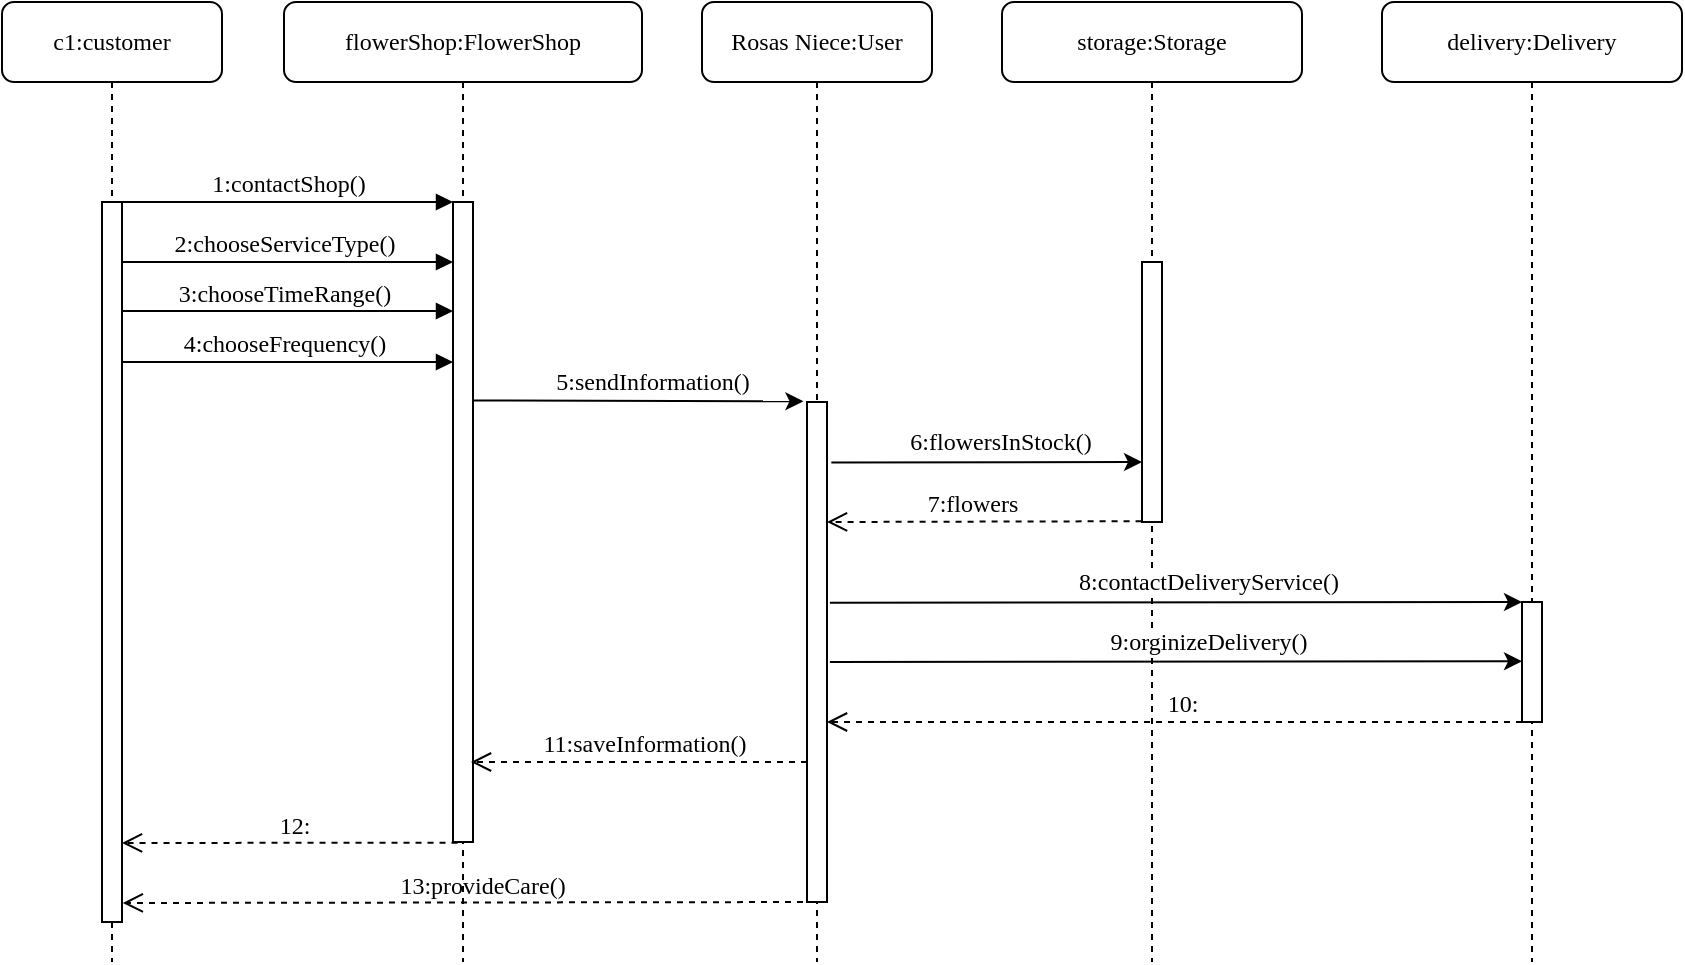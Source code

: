 <mxfile version="24.8.3">
  <diagram name="Page-1" id="13e1069c-82ec-6db2-03f1-153e76fe0fe0">
    <mxGraphModel grid="1" page="1" gridSize="10" guides="1" tooltips="1" connect="1" arrows="1" fold="1" pageScale="1" pageWidth="1100" pageHeight="850" background="none" math="0" shadow="0">
      <root>
        <mxCell id="0" />
        <mxCell id="1" parent="0" />
        <mxCell id="7baba1c4bc27f4b0-2" value="flowerShop:FlowerShop" style="shape=umlLifeline;perimeter=lifelinePerimeter;whiteSpace=wrap;html=1;container=1;collapsible=0;recursiveResize=0;outlineConnect=0;rounded=1;shadow=0;comic=0;labelBackgroundColor=none;strokeWidth=1;fontFamily=Verdana;fontSize=12;align=center;" vertex="1" parent="1">
          <mxGeometry x="241" y="80" width="179" height="480" as="geometry" />
        </mxCell>
        <mxCell id="7baba1c4bc27f4b0-10" value="" style="html=1;points=[];perimeter=orthogonalPerimeter;rounded=0;shadow=0;comic=0;labelBackgroundColor=none;strokeWidth=1;fontFamily=Verdana;fontSize=12;align=center;" vertex="1" parent="7baba1c4bc27f4b0-2">
          <mxGeometry x="84.5" y="100" width="10" height="320" as="geometry" />
        </mxCell>
        <mxCell id="_VDTY8d82yGGQfiRo4SU-3" value="2:chooseServiceType()" style="html=1;verticalAlign=bottom;endArrow=block;labelBackgroundColor=none;fontFamily=Verdana;fontSize=12;edgeStyle=elbowEdgeStyle;elbow=vertical;" edge="1" parent="7baba1c4bc27f4b0-2" source="7baba1c4bc27f4b0-8">
          <mxGeometry x="0.003" relative="1" as="geometry">
            <mxPoint x="-81" y="130" as="sourcePoint" />
            <mxPoint x="84.5" y="130" as="targetPoint" />
            <mxPoint as="offset" />
            <Array as="points">
              <mxPoint x="84.5" y="130" />
            </Array>
          </mxGeometry>
        </mxCell>
        <mxCell id="_VDTY8d82yGGQfiRo4SU-4" value="3:chooseTimeRange()" style="html=1;verticalAlign=bottom;endArrow=block;entryX=0;entryY=0;labelBackgroundColor=none;fontFamily=Verdana;fontSize=12;edgeStyle=elbowEdgeStyle;elbow=vertical;" edge="1" parent="7baba1c4bc27f4b0-2" source="7baba1c4bc27f4b0-8">
          <mxGeometry x="0.006" relative="1" as="geometry">
            <mxPoint x="-76.5" y="154.67" as="sourcePoint" />
            <mxPoint x="84.5" y="154.67" as="targetPoint" />
            <mxPoint as="offset" />
          </mxGeometry>
        </mxCell>
        <mxCell id="_VDTY8d82yGGQfiRo4SU-5" value="4:chooseFrequency()" style="html=1;verticalAlign=bottom;endArrow=block;entryX=0;entryY=0;labelBackgroundColor=none;fontFamily=Verdana;fontSize=12;edgeStyle=elbowEdgeStyle;elbow=vertical;" edge="1" parent="7baba1c4bc27f4b0-2" source="7baba1c4bc27f4b0-8">
          <mxGeometry x="0.003" relative="1" as="geometry">
            <mxPoint x="-76.5" y="180" as="sourcePoint" />
            <mxPoint x="84.5" y="180" as="targetPoint" />
            <mxPoint as="offset" />
          </mxGeometry>
        </mxCell>
        <mxCell id="YUjnZdsv4CkuaMLglvtT-24" value="" style="endArrow=classic;html=1;rounded=0;entryX=-0.143;entryY=0;entryDx=0;entryDy=0;entryPerimeter=0;exitX=0.955;exitY=0.31;exitDx=0;exitDy=0;exitPerimeter=0;" edge="1" parent="7baba1c4bc27f4b0-2" source="7baba1c4bc27f4b0-10">
          <mxGeometry width="50" height="50" relative="1" as="geometry">
            <mxPoint x="99" y="200" as="sourcePoint" />
            <mxPoint x="259.71" y="199.67" as="targetPoint" />
          </mxGeometry>
        </mxCell>
        <mxCell id="YUjnZdsv4CkuaMLglvtT-25" value="&lt;font style=&quot;font-size: 12px;&quot; face=&quot;Verdana&quot;&gt;5:&lt;font style=&quot;font-size: 12px;&quot;&gt;sendInformation&lt;/font&gt;()&lt;/font&gt;" style="edgeLabel;html=1;align=center;verticalAlign=middle;resizable=0;points=[];" connectable="0" vertex="1" parent="YUjnZdsv4CkuaMLglvtT-24">
          <mxGeometry x="0.089" relative="1" as="geometry">
            <mxPoint y="-10" as="offset" />
          </mxGeometry>
        </mxCell>
        <mxCell id="7baba1c4bc27f4b0-3" value="Rosas Niece:User" style="shape=umlLifeline;perimeter=lifelinePerimeter;whiteSpace=wrap;html=1;container=1;collapsible=0;recursiveResize=0;outlineConnect=0;rounded=1;shadow=0;comic=0;labelBackgroundColor=none;strokeWidth=1;fontFamily=Verdana;fontSize=12;align=center;" vertex="1" parent="1">
          <mxGeometry x="450" y="80" width="115" height="480" as="geometry" />
        </mxCell>
        <mxCell id="7baba1c4bc27f4b0-13" value="" style="html=1;points=[];perimeter=orthogonalPerimeter;rounded=0;shadow=0;comic=0;labelBackgroundColor=none;strokeWidth=1;fontFamily=Verdana;fontSize=12;align=center;" vertex="1" parent="7baba1c4bc27f4b0-3">
          <mxGeometry x="52.5" y="200" width="10" height="250" as="geometry" />
        </mxCell>
        <mxCell id="_VDTY8d82yGGQfiRo4SU-11" value="&lt;font style=&quot;font-size: 12px;&quot;&gt;7:flowers&lt;/font&gt;" style="html=1;verticalAlign=bottom;endArrow=open;dashed=1;endSize=8;labelBackgroundColor=none;fontFamily=Verdana;fontSize=12;edgeStyle=elbowEdgeStyle;elbow=vertical;exitX=-0.021;exitY=0.997;exitDx=0;exitDy=0;exitPerimeter=0;" edge="1" parent="7baba1c4bc27f4b0-3" source="7baba1c4bc27f4b0-16">
          <mxGeometry x="0.086" relative="1" as="geometry">
            <mxPoint x="62.5" y="260" as="targetPoint" />
            <Array as="points">
              <mxPoint x="94.77" y="260" />
              <mxPoint x="74.77" y="260" />
            </Array>
            <mxPoint x="323.77" y="270.186" as="sourcePoint" />
            <mxPoint as="offset" />
          </mxGeometry>
        </mxCell>
        <mxCell id="YUjnZdsv4CkuaMLglvtT-4" value="10:" style="html=1;verticalAlign=bottom;endArrow=open;dashed=1;endSize=8;labelBackgroundColor=none;fontFamily=Verdana;fontSize=12;edgeStyle=elbowEdgeStyle;elbow=vertical;exitX=0;exitY=1;exitDx=0;exitDy=0;exitPerimeter=0;" edge="1" parent="7baba1c4bc27f4b0-3" source="_VDTY8d82yGGQfiRo4SU-15">
          <mxGeometry x="-0.022" relative="1" as="geometry">
            <mxPoint x="62.5" y="360" as="targetPoint" />
            <Array as="points" />
            <mxPoint x="402.5" y="360.506" as="sourcePoint" />
            <mxPoint as="offset" />
          </mxGeometry>
        </mxCell>
        <mxCell id="_VDTY8d82yGGQfiRo4SU-25" value="11:saveInformation()" style="html=1;verticalAlign=bottom;endArrow=open;dashed=1;endSize=8;labelBackgroundColor=none;fontFamily=Verdana;fontSize=12;edgeStyle=elbowEdgeStyle;elbow=vertical;exitX=0.226;exitY=1.001;exitDx=0;exitDy=0;exitPerimeter=0;" edge="1" parent="7baba1c4bc27f4b0-3">
          <mxGeometry x="-0.024" relative="1" as="geometry">
            <mxPoint x="-115.5" y="380" as="targetPoint" />
            <Array as="points" />
            <mxPoint x="52.5" y="380" as="sourcePoint" />
            <mxPoint as="offset" />
          </mxGeometry>
        </mxCell>
        <mxCell id="7baba1c4bc27f4b0-4" value="storage:Storage" style="shape=umlLifeline;perimeter=lifelinePerimeter;whiteSpace=wrap;html=1;container=1;collapsible=0;recursiveResize=0;outlineConnect=0;rounded=1;shadow=0;comic=0;labelBackgroundColor=none;strokeWidth=1;fontFamily=Verdana;fontSize=12;align=center;" vertex="1" parent="1">
          <mxGeometry x="600" y="80" width="150" height="480" as="geometry" />
        </mxCell>
        <mxCell id="7baba1c4bc27f4b0-16" value="" style="html=1;points=[];perimeter=orthogonalPerimeter;rounded=0;shadow=0;comic=0;labelBackgroundColor=none;strokeWidth=1;fontFamily=Verdana;fontSize=12;align=center;" vertex="1" parent="7baba1c4bc27f4b0-4">
          <mxGeometry x="70" y="130" width="10" height="130" as="geometry" />
        </mxCell>
        <mxCell id="_VDTY8d82yGGQfiRo4SU-18" value="" style="endArrow=classic;html=1;rounded=0;entryX=0;entryY=0;entryDx=0;entryDy=0;entryPerimeter=0;exitX=0.978;exitY=0.4;exitDx=0;exitDy=0;exitPerimeter=0;" edge="1" parent="7baba1c4bc27f4b0-4" target="_VDTY8d82yGGQfiRo4SU-15">
          <mxGeometry width="50" height="50" relative="1" as="geometry">
            <mxPoint x="-86.07" y="300.33" as="sourcePoint" />
            <mxPoint x="80" y="300" as="targetPoint" />
          </mxGeometry>
        </mxCell>
        <mxCell id="_VDTY8d82yGGQfiRo4SU-19" value="&lt;font style=&quot;font-size: 12px;&quot; face=&quot;Verdana&quot;&gt;8:contactDeliveryService()&lt;/font&gt;" style="edgeLabel;html=1;align=center;verticalAlign=middle;resizable=0;points=[];" connectable="0" vertex="1" parent="_VDTY8d82yGGQfiRo4SU-18">
          <mxGeometry x="0.089" relative="1" as="geometry">
            <mxPoint y="-10" as="offset" />
          </mxGeometry>
        </mxCell>
        <mxCell id="_VDTY8d82yGGQfiRo4SU-8" value="" style="endArrow=classic;html=1;rounded=0;entryX=0.032;entryY=0.773;entryDx=0;entryDy=0;entryPerimeter=0;exitX=1.217;exitY=0.121;exitDx=0;exitDy=0;exitPerimeter=0;" edge="1" parent="7baba1c4bc27f4b0-4" source="7baba1c4bc27f4b0-13">
          <mxGeometry width="50" height="50" relative="1" as="geometry">
            <mxPoint x="-80" y="230" as="sourcePoint" />
            <mxPoint x="70.0" y="230" as="targetPoint" />
          </mxGeometry>
        </mxCell>
        <mxCell id="_VDTY8d82yGGQfiRo4SU-9" value="&lt;font style=&quot;font-size: 12px;&quot; face=&quot;Verdana&quot;&gt;6:flowersInStock()&lt;/font&gt;" style="edgeLabel;html=1;align=center;verticalAlign=middle;resizable=0;points=[];" connectable="0" vertex="1" parent="_VDTY8d82yGGQfiRo4SU-8">
          <mxGeometry x="0.089" relative="1" as="geometry">
            <mxPoint y="-10" as="offset" />
          </mxGeometry>
        </mxCell>
        <mxCell id="7baba1c4bc27f4b0-8" value="c1:customer" style="shape=umlLifeline;perimeter=lifelinePerimeter;whiteSpace=wrap;html=1;container=1;collapsible=0;recursiveResize=0;outlineConnect=0;rounded=1;shadow=0;comic=0;labelBackgroundColor=none;strokeWidth=1;fontFamily=Verdana;fontSize=12;align=center;" vertex="1" parent="1">
          <mxGeometry x="100" y="80" width="110" height="480" as="geometry" />
        </mxCell>
        <mxCell id="7baba1c4bc27f4b0-9" value="" style="html=1;points=[];perimeter=orthogonalPerimeter;rounded=0;shadow=0;comic=0;labelBackgroundColor=none;strokeWidth=1;fontFamily=Verdana;fontSize=12;align=center;" vertex="1" parent="7baba1c4bc27f4b0-8">
          <mxGeometry x="50" y="100" width="10" height="360" as="geometry" />
        </mxCell>
        <mxCell id="_VDTY8d82yGGQfiRo4SU-23" value="13:provideCare()" style="html=1;verticalAlign=bottom;endArrow=open;dashed=1;endSize=8;labelBackgroundColor=none;fontFamily=Verdana;fontSize=12;edgeStyle=elbowEdgeStyle;elbow=vertical;exitX=0;exitY=1;exitDx=0;exitDy=0;exitPerimeter=0;entryX=1.04;entryY=0.973;entryDx=0;entryDy=0;entryPerimeter=0;" edge="1" parent="7baba1c4bc27f4b0-8">
          <mxGeometry x="-0.022" relative="1" as="geometry">
            <mxPoint x="60.4" y="451.36" as="targetPoint" />
            <Array as="points" />
            <mxPoint x="412.5" y="450" as="sourcePoint" />
            <mxPoint as="offset" />
          </mxGeometry>
        </mxCell>
        <mxCell id="7baba1c4bc27f4b0-11" value="1:contactShop()" style="html=1;verticalAlign=bottom;endArrow=block;entryX=0;entryY=0;labelBackgroundColor=none;fontFamily=Verdana;fontSize=12;edgeStyle=elbowEdgeStyle;elbow=vertical;" edge="1" parent="1" source="7baba1c4bc27f4b0-9" target="7baba1c4bc27f4b0-10">
          <mxGeometry x="0.003" relative="1" as="geometry">
            <mxPoint x="220" y="190" as="sourcePoint" />
            <mxPoint as="offset" />
          </mxGeometry>
        </mxCell>
        <mxCell id="_VDTY8d82yGGQfiRo4SU-14" value="delivery:Delivery" style="shape=umlLifeline;perimeter=lifelinePerimeter;whiteSpace=wrap;html=1;container=1;collapsible=0;recursiveResize=0;outlineConnect=0;rounded=1;shadow=0;comic=0;labelBackgroundColor=none;strokeWidth=1;fontFamily=Verdana;fontSize=12;align=center;" vertex="1" parent="1">
          <mxGeometry x="790" y="80" width="150" height="480" as="geometry" />
        </mxCell>
        <mxCell id="_VDTY8d82yGGQfiRo4SU-15" value="" style="html=1;points=[];perimeter=orthogonalPerimeter;rounded=0;shadow=0;comic=0;labelBackgroundColor=none;strokeWidth=1;fontFamily=Verdana;fontSize=12;align=center;" vertex="1" parent="_VDTY8d82yGGQfiRo4SU-14">
          <mxGeometry x="70" y="300" width="10" height="60" as="geometry" />
        </mxCell>
        <mxCell id="_VDTY8d82yGGQfiRo4SU-21" value="" style="endArrow=classic;html=1;rounded=0;entryX=0;entryY=0;entryDx=0;entryDy=0;entryPerimeter=0;exitX=0.978;exitY=0.4;exitDx=0;exitDy=0;exitPerimeter=0;" edge="1" parent="_VDTY8d82yGGQfiRo4SU-14">
          <mxGeometry width="50" height="50" relative="1" as="geometry">
            <mxPoint x="-276.07" y="329.99" as="sourcePoint" />
            <mxPoint x="70" y="329.66" as="targetPoint" />
          </mxGeometry>
        </mxCell>
        <mxCell id="_VDTY8d82yGGQfiRo4SU-22" value="&lt;font style=&quot;font-size: 12px;&quot; face=&quot;Verdana&quot;&gt;9:orginizeDelivery()&lt;/font&gt;" style="edgeLabel;html=1;align=center;verticalAlign=middle;resizable=0;points=[];" connectable="0" vertex="1" parent="_VDTY8d82yGGQfiRo4SU-21">
          <mxGeometry x="0.089" relative="1" as="geometry">
            <mxPoint y="-10" as="offset" />
          </mxGeometry>
        </mxCell>
        <mxCell id="_VDTY8d82yGGQfiRo4SU-24" value="12:" style="html=1;verticalAlign=bottom;endArrow=open;dashed=1;endSize=8;labelBackgroundColor=none;fontFamily=Verdana;fontSize=12;edgeStyle=elbowEdgeStyle;elbow=vertical;exitX=0.226;exitY=1.001;exitDx=0;exitDy=0;exitPerimeter=0;" edge="1" parent="1" source="7baba1c4bc27f4b0-10" target="7baba1c4bc27f4b0-9">
          <mxGeometry x="-0.022" relative="1" as="geometry">
            <mxPoint x="156.75" y="460.14" as="targetPoint" />
            <Array as="points" />
            <mxPoint x="320" y="460" as="sourcePoint" />
            <mxPoint as="offset" />
          </mxGeometry>
        </mxCell>
      </root>
    </mxGraphModel>
  </diagram>
</mxfile>
